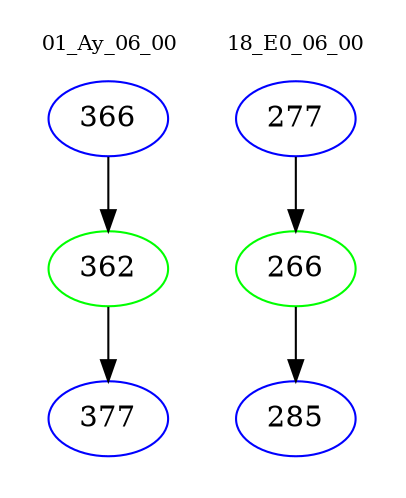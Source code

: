 digraph{
subgraph cluster_0 {
color = white
label = "01_Ay_06_00";
fontsize=10;
T0_366 [label="366", color="blue"]
T0_366 -> T0_362 [color="black"]
T0_362 [label="362", color="green"]
T0_362 -> T0_377 [color="black"]
T0_377 [label="377", color="blue"]
}
subgraph cluster_1 {
color = white
label = "18_E0_06_00";
fontsize=10;
T1_277 [label="277", color="blue"]
T1_277 -> T1_266 [color="black"]
T1_266 [label="266", color="green"]
T1_266 -> T1_285 [color="black"]
T1_285 [label="285", color="blue"]
}
}
